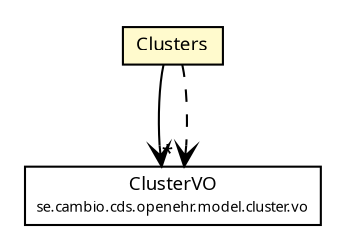 #!/usr/local/bin/dot
#
# Class diagram 
# Generated by UMLGraph version R5_6 (http://www.umlgraph.org/)
#

digraph G {
	edge [fontname="Trebuchet MS",fontsize=10,labelfontname="Trebuchet MS",labelfontsize=10];
	node [fontname="Trebuchet MS",fontsize=10,shape=plaintext];
	nodesep=0.25;
	ranksep=0.5;
	// se.cambio.cds.openehr.model.cluster.vo.ClusterVO
	c110393 [label=<<table title="se.cambio.cds.openehr.model.cluster.vo.ClusterVO" border="0" cellborder="1" cellspacing="0" cellpadding="2" port="p" href="../../model/cluster/vo/ClusterVO.html">
		<tr><td><table border="0" cellspacing="0" cellpadding="1">
<tr><td align="center" balign="center"><font face="Trebuchet MS"> ClusterVO </font></td></tr>
<tr><td align="center" balign="center"><font face="Trebuchet MS" point-size="7.0"> se.cambio.cds.openehr.model.cluster.vo </font></td></tr>
		</table></td></tr>
		</table>>, URL="../../model/cluster/vo/ClusterVO.html", fontname="Trebuchet MS", fontcolor="black", fontsize=9.0];
	// se.cambio.cds.openehr.view.applicationobjects.Clusters
	c110424 [label=<<table title="se.cambio.cds.openehr.view.applicationobjects.Clusters" border="0" cellborder="1" cellspacing="0" cellpadding="2" port="p" bgcolor="lemonChiffon" href="./Clusters.html">
		<tr><td><table border="0" cellspacing="0" cellpadding="1">
<tr><td align="center" balign="center"><font face="Trebuchet MS"> Clusters </font></td></tr>
		</table></td></tr>
		</table>>, URL="./Clusters.html", fontname="Trebuchet MS", fontcolor="black", fontsize=9.0];
	// se.cambio.cds.openehr.view.applicationobjects.Clusters NAVASSOC se.cambio.cds.openehr.model.cluster.vo.ClusterVO
	c110424:p -> c110393:p [taillabel="", label="", headlabel="*", fontname="Trebuchet MS", fontcolor="black", fontsize=10.0, color="black", arrowhead=open];
	// se.cambio.cds.openehr.view.applicationobjects.Clusters DEPEND se.cambio.cds.openehr.model.cluster.vo.ClusterVO
	c110424:p -> c110393:p [taillabel="", label="", headlabel="", fontname="Trebuchet MS", fontcolor="black", fontsize=10.0, color="black", arrowhead=open, style=dashed];
}

